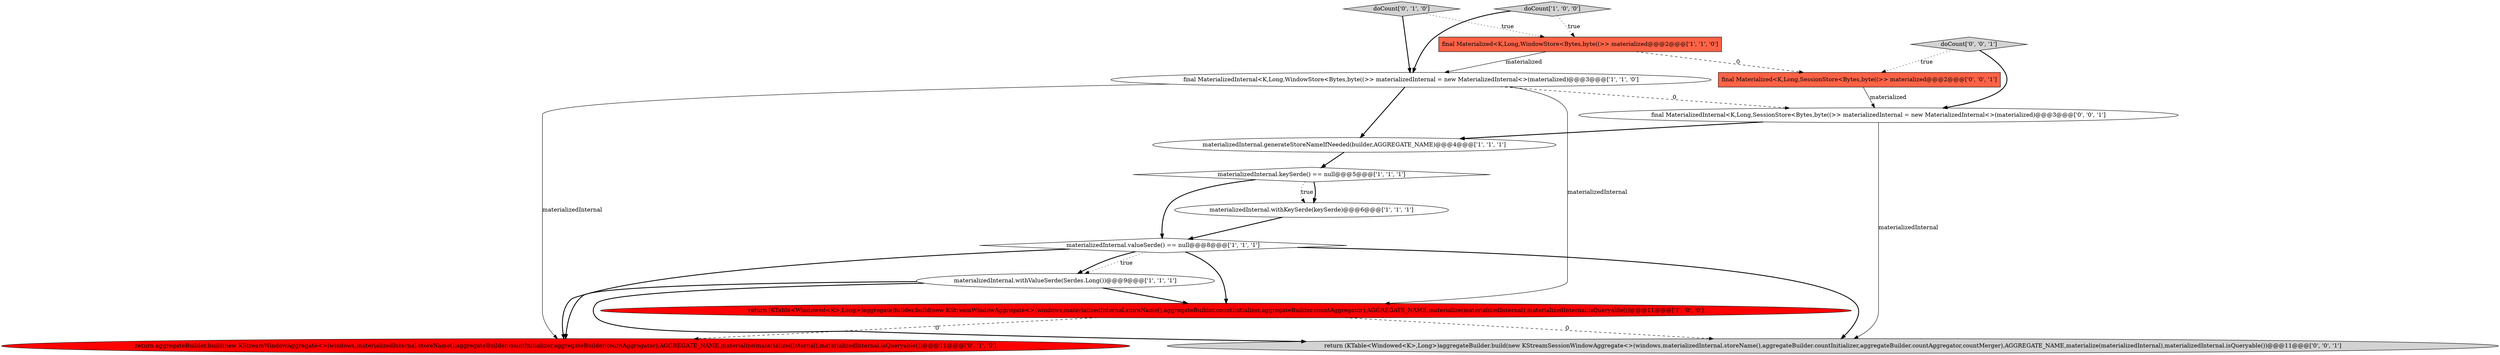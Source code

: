 digraph {
13 [style = filled, label = "return (KTable<Windowed<K>,Long>)aggregateBuilder.build(new KStreamSessionWindowAggregate<>(windows,materializedInternal.storeName(),aggregateBuilder.countInitializer,aggregateBuilder.countAggregator,countMerger),AGGREGATE_NAME,materialize(materializedInternal),materializedInternal.isQueryable())@@@11@@@['0', '0', '1']", fillcolor = lightgray, shape = ellipse image = "AAA0AAABBB3BBB"];
6 [style = filled, label = "materializedInternal.keySerde() == null@@@5@@@['1', '1', '1']", fillcolor = white, shape = diamond image = "AAA0AAABBB1BBB"];
4 [style = filled, label = "materializedInternal.withKeySerde(keySerde)@@@6@@@['1', '1', '1']", fillcolor = white, shape = ellipse image = "AAA0AAABBB1BBB"];
12 [style = filled, label = "final MaterializedInternal<K,Long,SessionStore<Bytes,byte((>> materializedInternal = new MaterializedInternal<>(materialized)@@@3@@@['0', '0', '1']", fillcolor = white, shape = ellipse image = "AAA0AAABBB3BBB"];
1 [style = filled, label = "final Materialized<K,Long,WindowStore<Bytes,byte((>> materialized@@@2@@@['1', '1', '0']", fillcolor = tomato, shape = box image = "AAA0AAABBB1BBB"];
3 [style = filled, label = "final MaterializedInternal<K,Long,WindowStore<Bytes,byte((>> materializedInternal = new MaterializedInternal<>(materialized)@@@3@@@['1', '1', '0']", fillcolor = white, shape = ellipse image = "AAA0AAABBB1BBB"];
14 [style = filled, label = "final Materialized<K,Long,SessionStore<Bytes,byte((>> materialized@@@2@@@['0', '0', '1']", fillcolor = tomato, shape = box image = "AAA0AAABBB3BBB"];
0 [style = filled, label = "materializedInternal.generateStoreNameIfNeeded(builder,AGGREGATE_NAME)@@@4@@@['1', '1', '1']", fillcolor = white, shape = ellipse image = "AAA0AAABBB1BBB"];
9 [style = filled, label = "doCount['0', '1', '0']", fillcolor = lightgray, shape = diamond image = "AAA0AAABBB2BBB"];
10 [style = filled, label = "return aggregateBuilder.build(new KStreamWindowAggregate<>(windows,materializedInternal.storeName(),aggregateBuilder.countInitializer,aggregateBuilder.countAggregator),AGGREGATE_NAME,materialize(materializedInternal),materializedInternal.isQueryable())@@@11@@@['0', '1', '0']", fillcolor = red, shape = ellipse image = "AAA1AAABBB2BBB"];
5 [style = filled, label = "materializedInternal.withValueSerde(Serdes.Long())@@@9@@@['1', '1', '1']", fillcolor = white, shape = ellipse image = "AAA0AAABBB1BBB"];
7 [style = filled, label = "materializedInternal.valueSerde() == null@@@8@@@['1', '1', '1']", fillcolor = white, shape = diamond image = "AAA0AAABBB1BBB"];
2 [style = filled, label = "doCount['1', '0', '0']", fillcolor = lightgray, shape = diamond image = "AAA0AAABBB1BBB"];
11 [style = filled, label = "doCount['0', '0', '1']", fillcolor = lightgray, shape = diamond image = "AAA0AAABBB3BBB"];
8 [style = filled, label = "return (KTable<Windowed<K>,Long>)aggregateBuilder.build(new KStreamWindowAggregate<>(windows,materializedInternal.storeName(),aggregateBuilder.countInitializer,aggregateBuilder.countAggregator),AGGREGATE_NAME,materialize(materializedInternal),materializedInternal.isQueryable())@@@11@@@['1', '0', '0']", fillcolor = red, shape = ellipse image = "AAA1AAABBB1BBB"];
7->13 [style = bold, label=""];
5->10 [style = bold, label=""];
5->8 [style = bold, label=""];
1->3 [style = solid, label="materialized"];
12->13 [style = solid, label="materializedInternal"];
8->10 [style = dashed, label="0"];
1->14 [style = dashed, label="0"];
0->6 [style = bold, label=""];
7->10 [style = bold, label=""];
2->3 [style = bold, label=""];
11->14 [style = dotted, label="true"];
11->12 [style = bold, label=""];
14->12 [style = solid, label="materialized"];
7->8 [style = bold, label=""];
12->0 [style = bold, label=""];
4->7 [style = bold, label=""];
3->0 [style = bold, label=""];
8->13 [style = dashed, label="0"];
7->5 [style = dotted, label="true"];
6->4 [style = bold, label=""];
7->5 [style = bold, label=""];
3->12 [style = dashed, label="0"];
6->4 [style = dotted, label="true"];
2->1 [style = dotted, label="true"];
5->13 [style = bold, label=""];
9->1 [style = dotted, label="true"];
3->8 [style = solid, label="materializedInternal"];
9->3 [style = bold, label=""];
3->10 [style = solid, label="materializedInternal"];
6->7 [style = bold, label=""];
}
